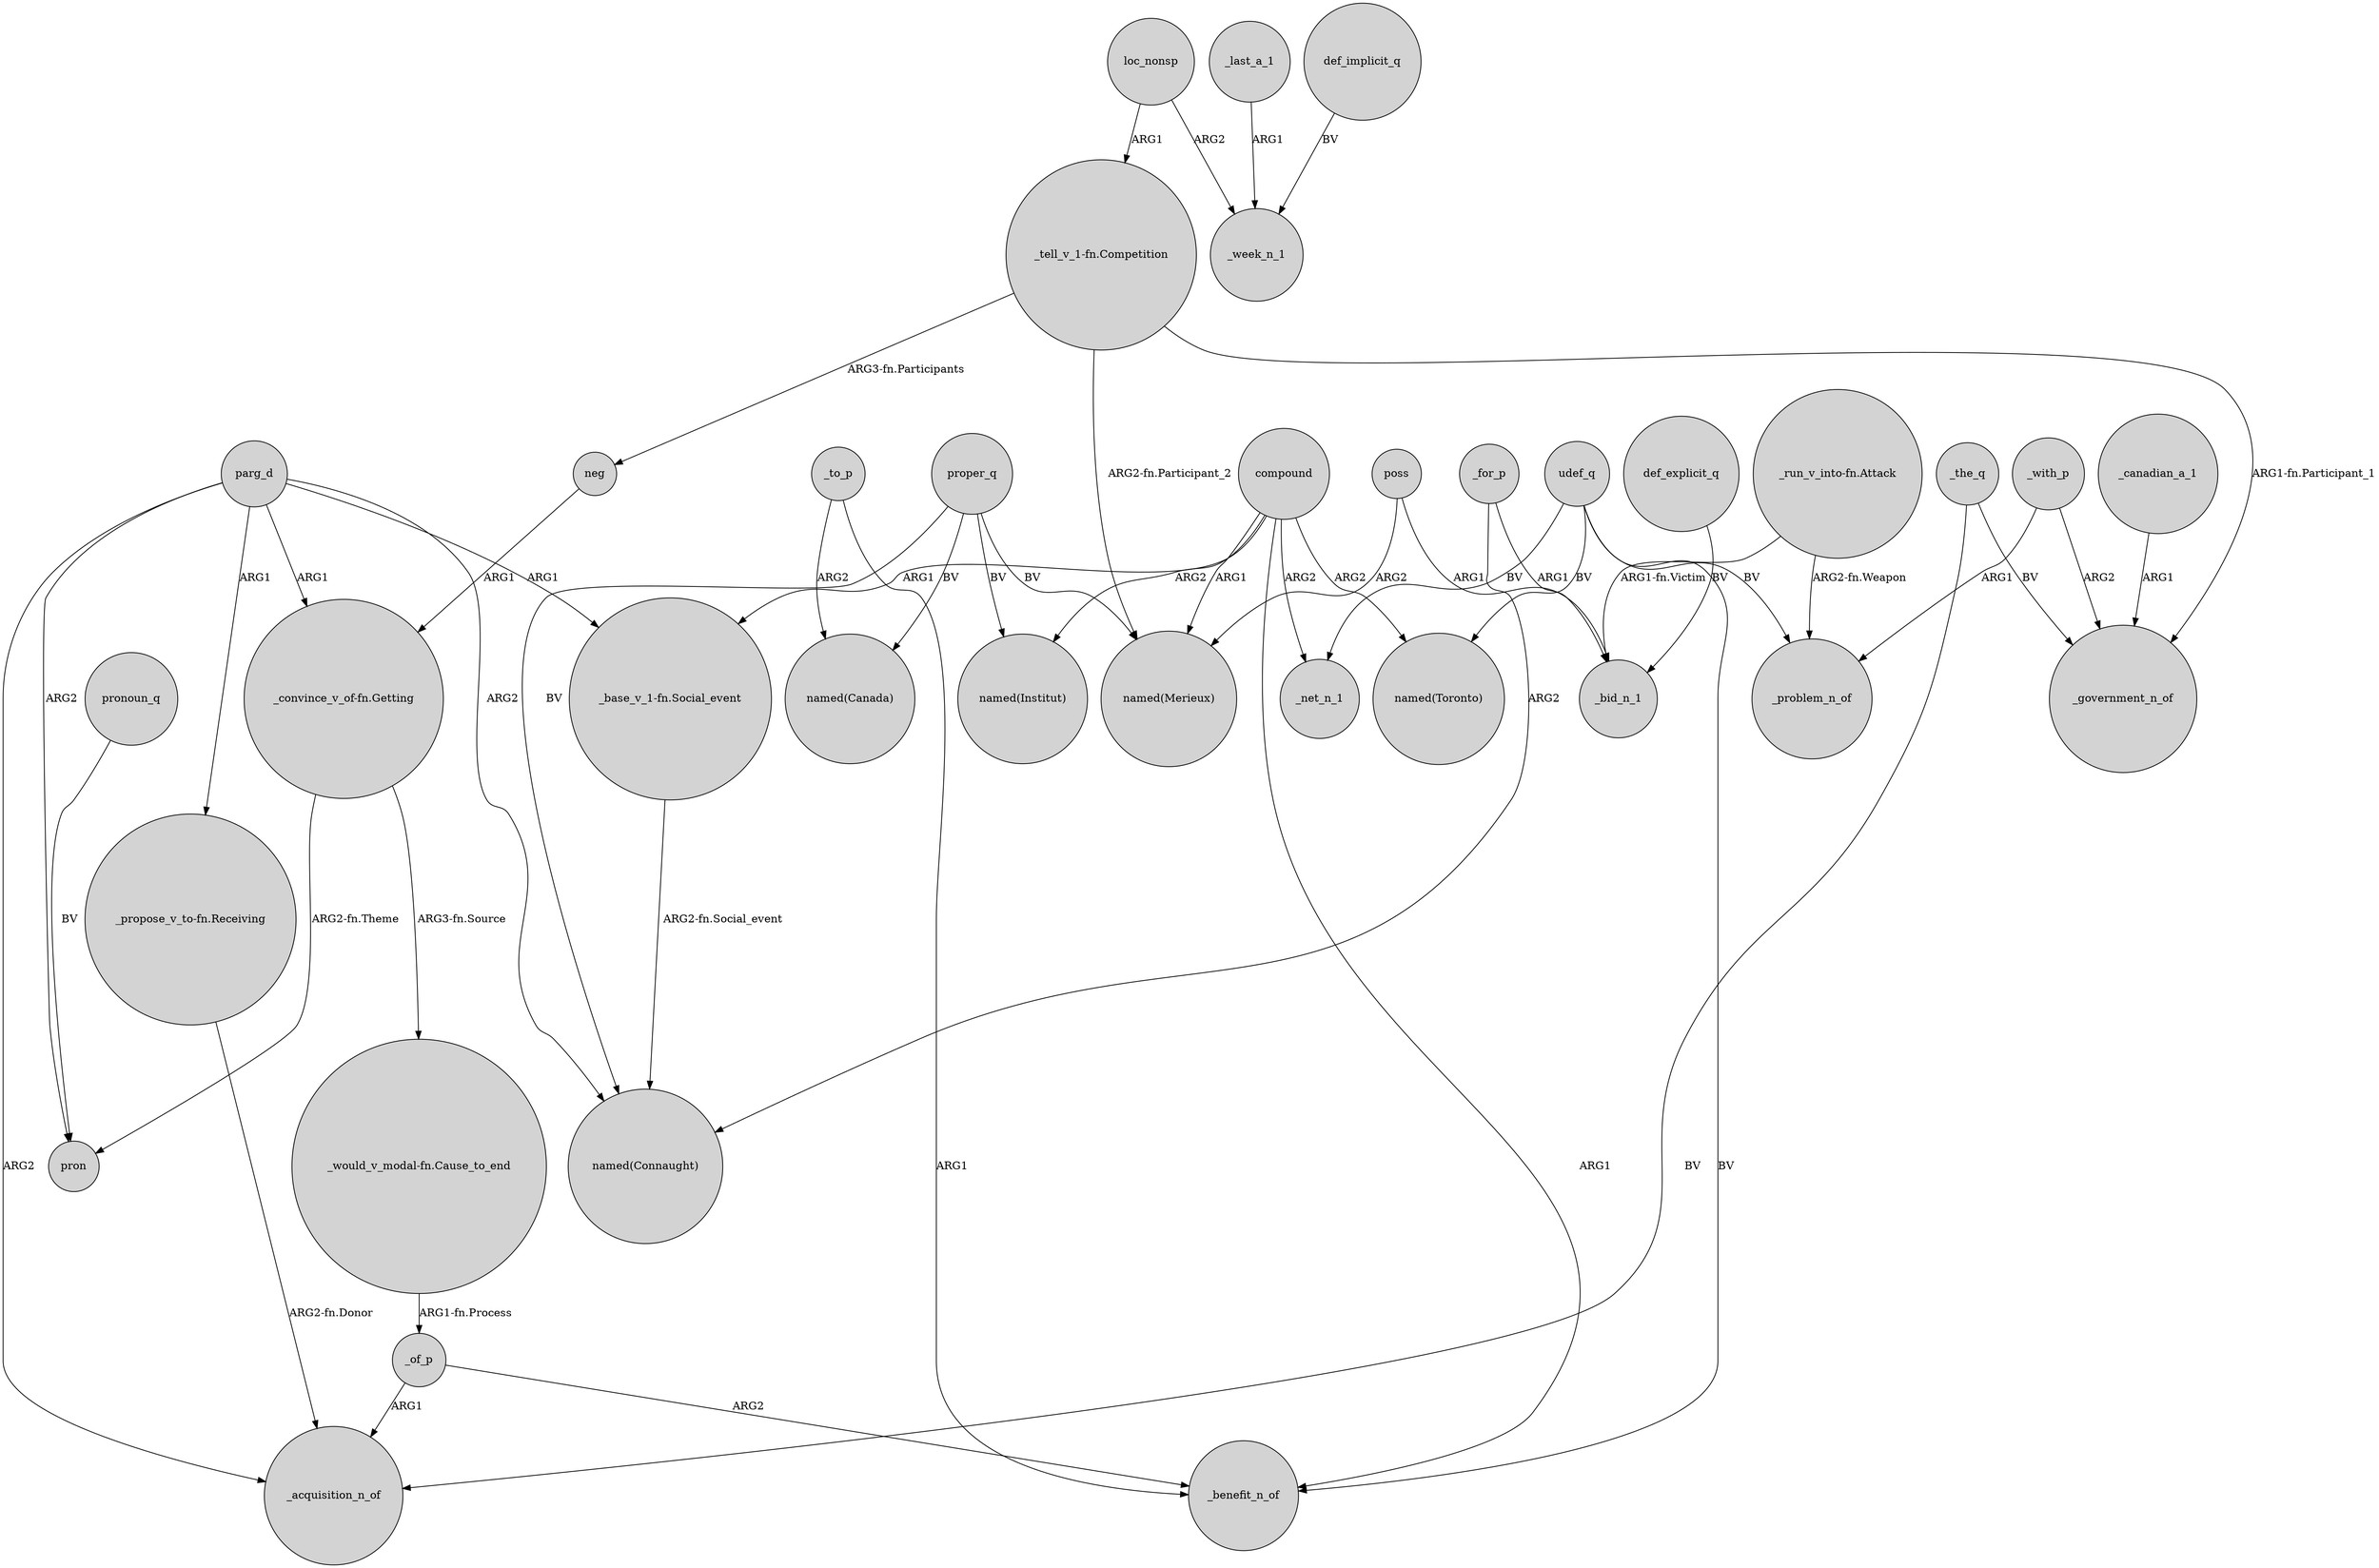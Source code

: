 digraph {
	node [shape=circle style=filled]
	proper_q -> "named(Connaught)" [label=BV]
	_of_p -> _benefit_n_of [label=ARG2]
	_canadian_a_1 -> _government_n_of [label=ARG1]
	_of_p -> _acquisition_n_of [label=ARG1]
	_to_p -> "named(Canada)" [label=ARG2]
	compound -> _net_n_1 [label=ARG2]
	poss -> _bid_n_1 [label=ARG1]
	poss -> "named(Merieux)" [label=ARG2]
	parg_d -> "_propose_v_to-fn.Receiving" [label=ARG1]
	parg_d -> _acquisition_n_of [label=ARG2]
	udef_q -> _problem_n_of [label=BV]
	proper_q -> "named(Merieux)" [label=BV]
	parg_d -> pron [label=ARG2]
	udef_q -> _benefit_n_of [label=BV]
	_the_q -> _acquisition_n_of [label=BV]
	loc_nonsp -> _week_n_1 [label=ARG2]
	"_run_v_into-fn.Attack" -> _bid_n_1 [label="ARG1-fn.Victim"]
	proper_q -> "named(Institut)" [label=BV]
	_for_p -> "named(Connaught)" [label=ARG2]
	"_base_v_1-fn.Social_event" -> "named(Connaught)" [label="ARG2-fn.Social_event"]
	pronoun_q -> pron [label=BV]
	def_explicit_q -> _bid_n_1 [label=BV]
	loc_nonsp -> "_tell_v_1-fn.Competition" [label=ARG1]
	parg_d -> "_convince_v_of-fn.Getting" [label=ARG1]
	"_would_v_modal-fn.Cause_to_end" -> _of_p [label="ARG1-fn.Process"]
	_to_p -> _benefit_n_of [label=ARG1]
	"_tell_v_1-fn.Competition" -> neg [label="ARG3-fn.Participants"]
	_last_a_1 -> _week_n_1 [label=ARG1]
	udef_q -> _net_n_1 [label=BV]
	parg_d -> "named(Connaught)" [label=ARG2]
	"_tell_v_1-fn.Competition" -> "named(Merieux)" [label="ARG2-fn.Participant_2"]
	compound -> "named(Merieux)" [label=ARG1]
	compound -> "_base_v_1-fn.Social_event" [label=ARG1]
	def_implicit_q -> _week_n_1 [label=BV]
	_with_p -> _government_n_of [label=ARG2]
	compound -> "named(Toronto)" [label=ARG2]
	"_tell_v_1-fn.Competition" -> _government_n_of [label="ARG1-fn.Participant_1"]
	_the_q -> _government_n_of [label=BV]
	"_run_v_into-fn.Attack" -> _problem_n_of [label="ARG2-fn.Weapon"]
	proper_q -> "named(Canada)" [label=BV]
	udef_q -> "named(Toronto)" [label=BV]
	parg_d -> "_base_v_1-fn.Social_event" [label=ARG1]
	neg -> "_convince_v_of-fn.Getting" [label=ARG1]
	"_convince_v_of-fn.Getting" -> pron [label="ARG2-fn.Theme"]
	compound -> "named(Institut)" [label=ARG2]
	"_propose_v_to-fn.Receiving" -> _acquisition_n_of [label="ARG2-fn.Donor"]
	compound -> _benefit_n_of [label=ARG1]
	_with_p -> _problem_n_of [label=ARG1]
	_for_p -> _bid_n_1 [label=ARG1]
	"_convince_v_of-fn.Getting" -> "_would_v_modal-fn.Cause_to_end" [label="ARG3-fn.Source"]
}
